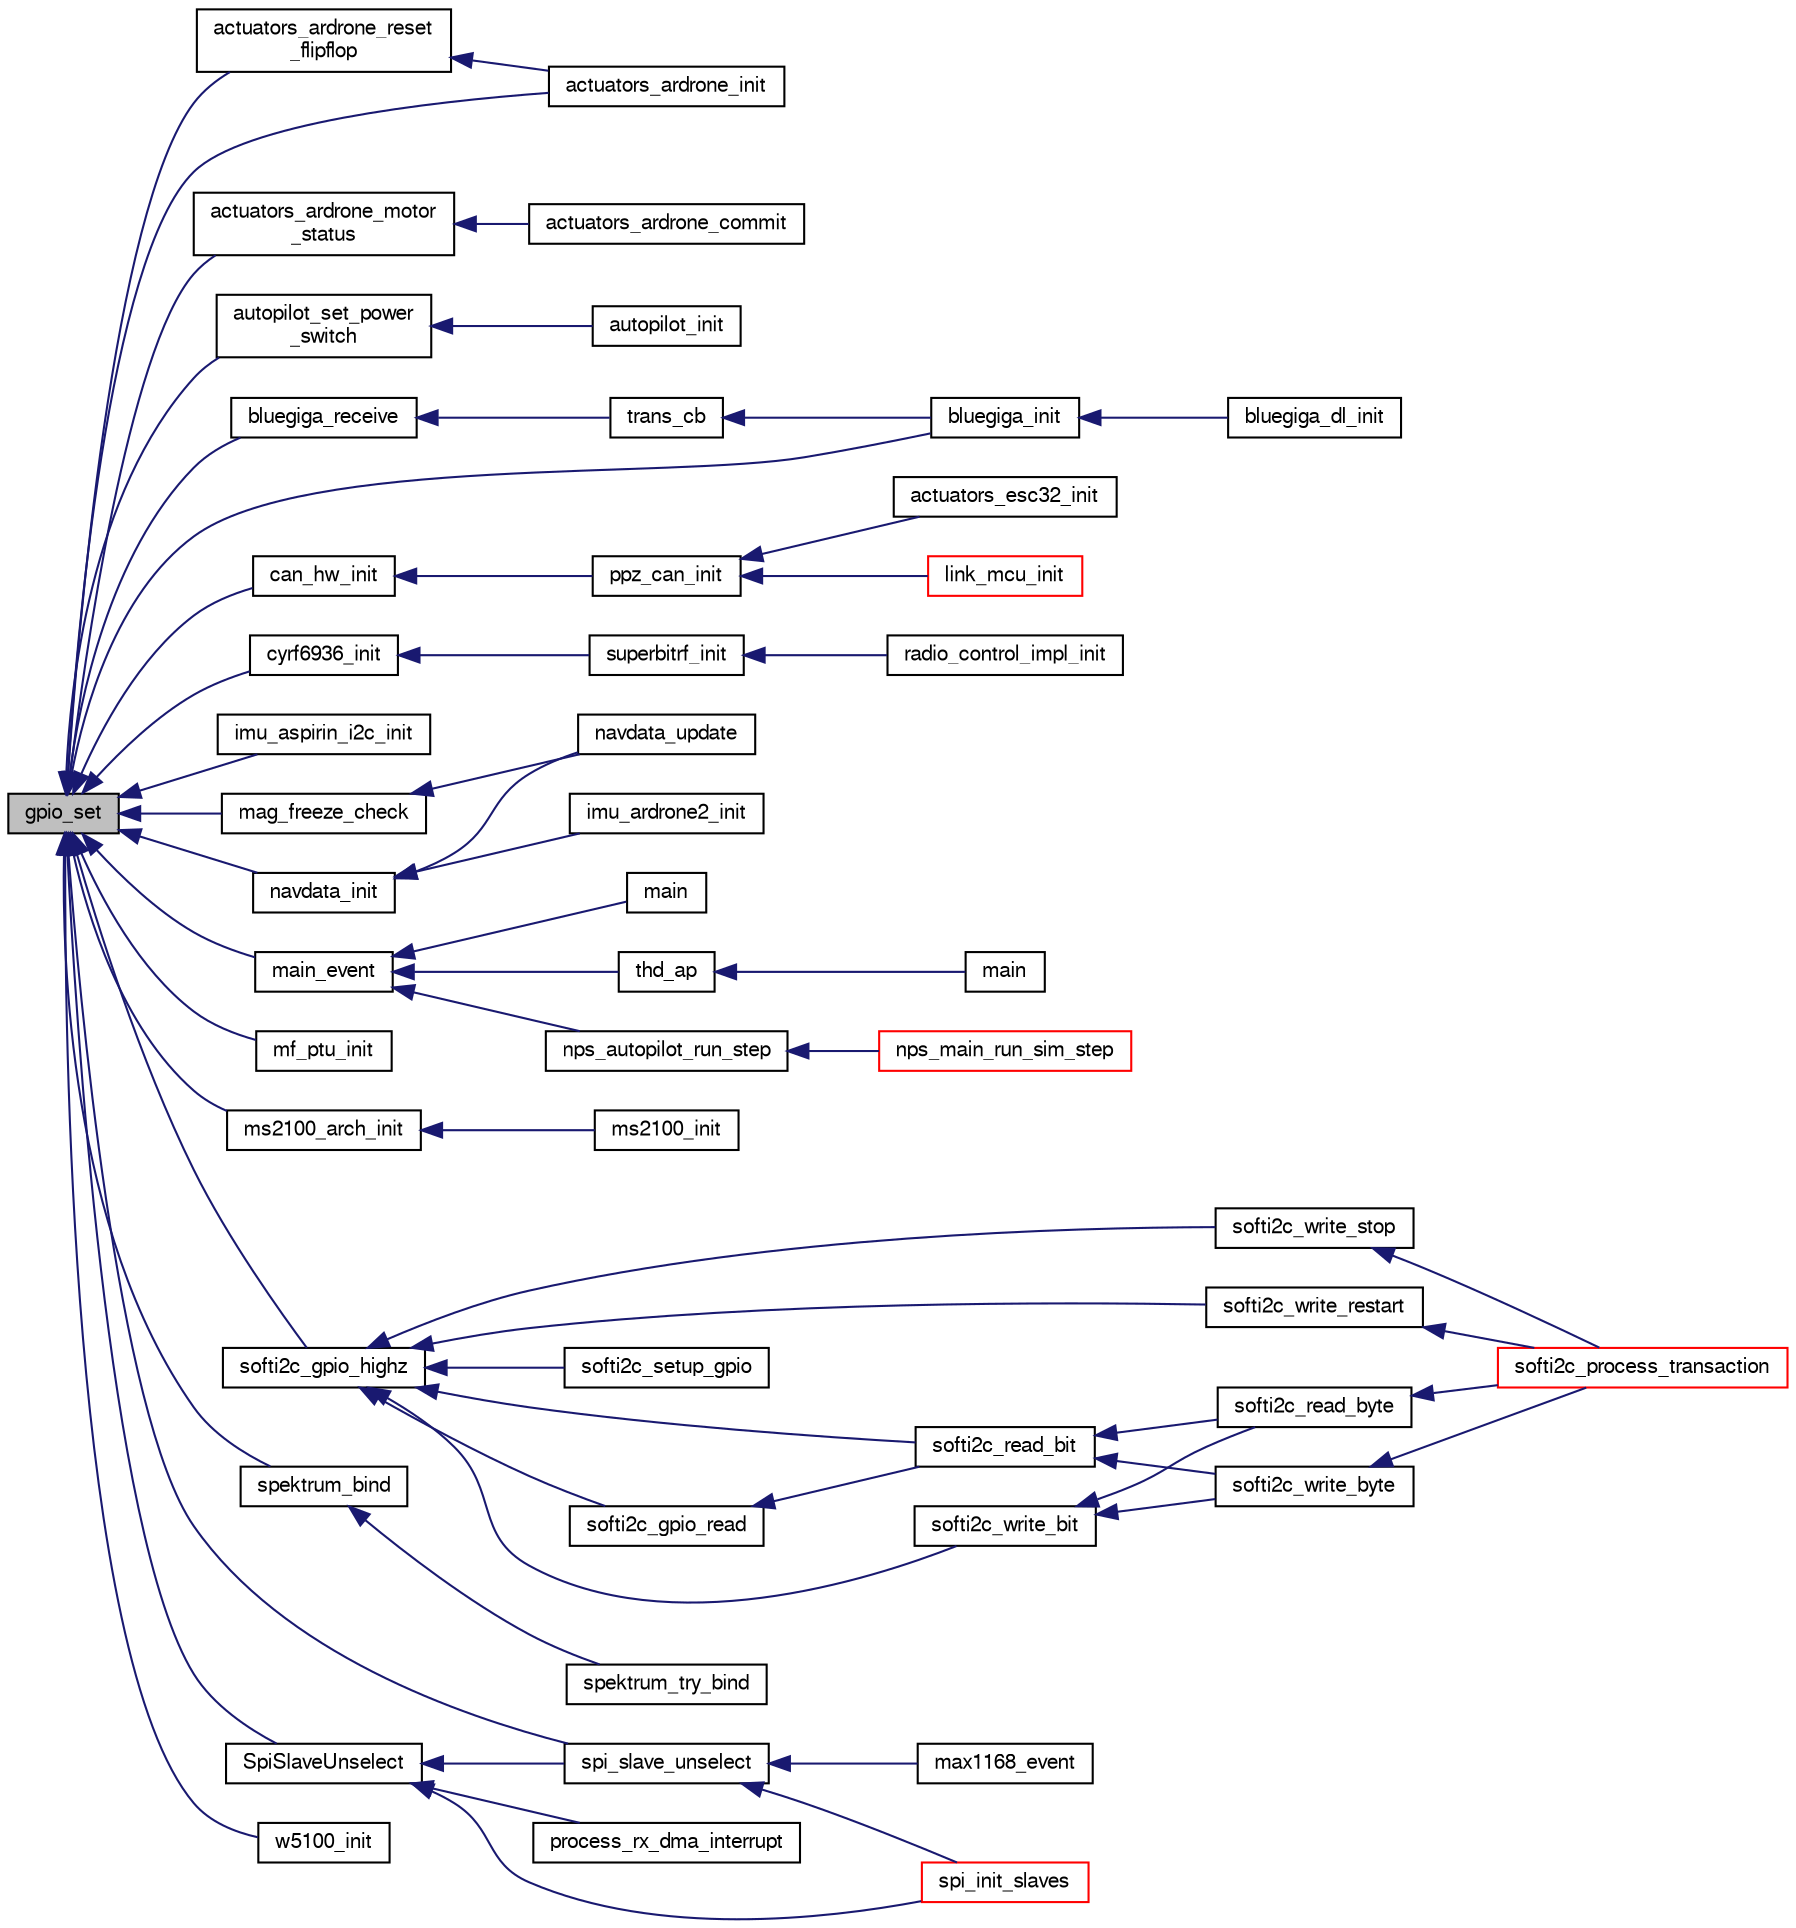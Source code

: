 digraph "gpio_set"
{
  edge [fontname="FreeSans",fontsize="10",labelfontname="FreeSans",labelfontsize="10"];
  node [fontname="FreeSans",fontsize="10",shape=record];
  rankdir="LR";
  Node1 [label="gpio_set",height=0.2,width=0.4,color="black", fillcolor="grey75", style="filled", fontcolor="black"];
  Node1 -> Node2 [dir="back",color="midnightblue",fontsize="10",style="solid",fontname="FreeSans"];
  Node2 [label="actuators_ardrone_init",height=0.2,width=0.4,color="black", fillcolor="white", style="filled",URL="$boards_2ardrone_2actuators_8h.html#a66817eeee5ae2f12c1a42abd2ff443ea"];
  Node1 -> Node3 [dir="back",color="midnightblue",fontsize="10",style="solid",fontname="FreeSans"];
  Node3 [label="actuators_ardrone_motor\l_status",height=0.2,width=0.4,color="black", fillcolor="white", style="filled",URL="$boards_2ardrone_2actuators_8c.html#ad8d796514edd55dd0f4a2134fd83f691"];
  Node3 -> Node4 [dir="back",color="midnightblue",fontsize="10",style="solid",fontname="FreeSans"];
  Node4 [label="actuators_ardrone_commit",height=0.2,width=0.4,color="black", fillcolor="white", style="filled",URL="$boards_2ardrone_2actuators_8h.html#a1e5faec000e4e1602bba080db2aec27c"];
  Node1 -> Node5 [dir="back",color="midnightblue",fontsize="10",style="solid",fontname="FreeSans"];
  Node5 [label="actuators_ardrone_reset\l_flipflop",height=0.2,width=0.4,color="black", fillcolor="white", style="filled",URL="$boards_2ardrone_2actuators_8c.html#a8643b68e3bff54891b4180367aaf4316"];
  Node5 -> Node2 [dir="back",color="midnightblue",fontsize="10",style="solid",fontname="FreeSans"];
  Node1 -> Node6 [dir="back",color="midnightblue",fontsize="10",style="solid",fontname="FreeSans"];
  Node6 [label="autopilot_set_power\l_switch",height=0.2,width=0.4,color="black", fillcolor="white", style="filled",URL="$autopilot_8h.html#ab4bfc1bc0aad4445c9c7fea0b3cd0895",tooltip="Set power switch state This will actually enable the switch if POWER_SWITCH_GPIO is defined Also prov..."];
  Node6 -> Node7 [dir="back",color="midnightblue",fontsize="10",style="solid",fontname="FreeSans"];
  Node7 [label="autopilot_init",height=0.2,width=0.4,color="black", fillcolor="white", style="filled",URL="$autopilot_8h.html#a9d3557653abfc3d4c428724b249f6d5e",tooltip="Autopilot initialization function. "];
  Node1 -> Node8 [dir="back",color="midnightblue",fontsize="10",style="solid",fontname="FreeSans"];
  Node8 [label="bluegiga_init",height=0.2,width=0.4,color="black", fillcolor="white", style="filled",URL="$bluegiga_8h.html#ac8a60ccee96fbe718a27b6194f3f14e0"];
  Node8 -> Node9 [dir="back",color="midnightblue",fontsize="10",style="solid",fontname="FreeSans"];
  Node9 [label="bluegiga_dl_init",height=0.2,width=0.4,color="black", fillcolor="white", style="filled",URL="$bluegiga__dl_8h.html#aeb085a7388c7ffe56ac4834ff104fb33",tooltip="Init function. "];
  Node1 -> Node10 [dir="back",color="midnightblue",fontsize="10",style="solid",fontname="FreeSans"];
  Node10 [label="bluegiga_receive",height=0.2,width=0.4,color="black", fillcolor="white", style="filled",URL="$bluegiga_8c.html#a50a0f979fdb5e8cb70090c6de5f203ac"];
  Node10 -> Node11 [dir="back",color="midnightblue",fontsize="10",style="solid",fontname="FreeSans"];
  Node11 [label="trans_cb",height=0.2,width=0.4,color="black", fillcolor="white", style="filled",URL="$bluegiga_8c.html#a81dec5456e47bf1870486a85600c7e1c"];
  Node11 -> Node8 [dir="back",color="midnightblue",fontsize="10",style="solid",fontname="FreeSans"];
  Node1 -> Node12 [dir="back",color="midnightblue",fontsize="10",style="solid",fontname="FreeSans"];
  Node12 [label="can_hw_init",height=0.2,width=0.4,color="black", fillcolor="white", style="filled",URL="$can__arch_8h.html#aea9abdf3d92f6edf1fbfeebec07eb2a2"];
  Node12 -> Node13 [dir="back",color="midnightblue",fontsize="10",style="solid",fontname="FreeSans"];
  Node13 [label="ppz_can_init",height=0.2,width=0.4,color="black", fillcolor="white", style="filled",URL="$can_8h.html#ac7e36a7bd650eb577df12f0437f270bc"];
  Node13 -> Node14 [dir="back",color="midnightblue",fontsize="10",style="solid",fontname="FreeSans"];
  Node14 [label="actuators_esc32_init",height=0.2,width=0.4,color="black", fillcolor="white", style="filled",URL="$actuators__esc32_8h.html#add58c115774df9caa262424894e2cf56",tooltip="Initializes the ESCs. "];
  Node13 -> Node15 [dir="back",color="midnightblue",fontsize="10",style="solid",fontname="FreeSans"];
  Node15 [label="link_mcu_init",height=0.2,width=0.4,color="red", fillcolor="white", style="filled",URL="$link__mcu__usart_8h.html#a4811adaa420099181f04d75d5ba24c25"];
  Node1 -> Node16 [dir="back",color="midnightblue",fontsize="10",style="solid",fontname="FreeSans"];
  Node16 [label="cyrf6936_init",height=0.2,width=0.4,color="black", fillcolor="white", style="filled",URL="$cyrf6936_8h.html#a27414d1e4d63182c97357b576f05b37d",tooltip="Initializing the cyrf chip. "];
  Node16 -> Node17 [dir="back",color="midnightblue",fontsize="10",style="solid",fontname="FreeSans"];
  Node17 [label="superbitrf_init",height=0.2,width=0.4,color="black", fillcolor="white", style="filled",URL="$modules_2datalink_2superbitrf_8h.html#a7b9a2741375ca1dffc4f2e6a6d7a9307",tooltip="Initialize the superbitrf. "];
  Node17 -> Node18 [dir="back",color="midnightblue",fontsize="10",style="solid",fontname="FreeSans"];
  Node18 [label="radio_control_impl_init",height=0.2,width=0.4,color="black", fillcolor="white", style="filled",URL="$superbitrf__rc_8c.html#a6ba4bebf68f7ff39f4569dfe3b1f2832",tooltip="Initialization. "];
  Node1 -> Node19 [dir="back",color="midnightblue",fontsize="10",style="solid",fontname="FreeSans"];
  Node19 [label="imu_aspirin_i2c_init",height=0.2,width=0.4,color="black", fillcolor="white", style="filled",URL="$imu__aspirin__i2c_8h.html#a3ab9581a70280ff7ce2776b7780f2e28"];
  Node1 -> Node20 [dir="back",color="midnightblue",fontsize="10",style="solid",fontname="FreeSans"];
  Node20 [label="mag_freeze_check",height=0.2,width=0.4,color="black", fillcolor="white", style="filled",URL="$navdata_8c.html#a097d40838c4d36b21635cc59b768568a",tooltip="Check if the magneto is frozen Unknown why this bug happens. "];
  Node20 -> Node21 [dir="back",color="midnightblue",fontsize="10",style="solid",fontname="FreeSans"];
  Node21 [label="navdata_update",height=0.2,width=0.4,color="black", fillcolor="white", style="filled",URL="$navdata_8h.html#aded131295af4c39b10199bae2e560438",tooltip="Update the navdata (event loop) "];
  Node1 -> Node22 [dir="back",color="midnightblue",fontsize="10",style="solid",fontname="FreeSans"];
  Node22 [label="main_event",height=0.2,width=0.4,color="black", fillcolor="white", style="filled",URL="$uart__tunnel_8c.html#a319a645047f275499aa30b0bc08c6e10"];
  Node22 -> Node23 [dir="back",color="midnightblue",fontsize="10",style="solid",fontname="FreeSans"];
  Node23 [label="main",height=0.2,width=0.4,color="black", fillcolor="white", style="filled",URL="$uart__tunnel_8c.html#a840291bc02cba5474a4cb46a9b9566fe"];
  Node22 -> Node24 [dir="back",color="midnightblue",fontsize="10",style="solid",fontname="FreeSans"];
  Node24 [label="thd_ap",height=0.2,width=0.4,color="black", fillcolor="white", style="filled",URL="$rotorcraft_2main__chibios_8c.html#a1bd1ec0fdc597d88ee659889cda25c0a"];
  Node24 -> Node25 [dir="back",color="midnightblue",fontsize="10",style="solid",fontname="FreeSans"];
  Node25 [label="main",height=0.2,width=0.4,color="black", fillcolor="white", style="filled",URL="$rotorcraft_2main__chibios_8c.html#a840291bc02cba5474a4cb46a9b9566fe",tooltip="Main function. "];
  Node22 -> Node26 [dir="back",color="midnightblue",fontsize="10",style="solid",fontname="FreeSans"];
  Node26 [label="nps_autopilot_run_step",height=0.2,width=0.4,color="black", fillcolor="white", style="filled",URL="$nps__autopilot__rotorcraft_8c.html#a12870aaa609d4860004be3cec4c8cf2a"];
  Node26 -> Node27 [dir="back",color="midnightblue",fontsize="10",style="solid",fontname="FreeSans"];
  Node27 [label="nps_main_run_sim_step",height=0.2,width=0.4,color="red", fillcolor="white", style="filled",URL="$nps__main__sitl_8c.html#a9a080385e191a932860731e6f511c775"];
  Node1 -> Node28 [dir="back",color="midnightblue",fontsize="10",style="solid",fontname="FreeSans"];
  Node28 [label="mf_ptu_init",height=0.2,width=0.4,color="black", fillcolor="white", style="filled",URL="$mf__ptu_8h.html#a0f4e02c4cf993d86c38de1bebc67fcd5",tooltip="Data acquisition module for Meteo France PTU board. "];
  Node1 -> Node29 [dir="back",color="midnightblue",fontsize="10",style="solid",fontname="FreeSans"];
  Node29 [label="ms2100_arch_init",height=0.2,width=0.4,color="black", fillcolor="white", style="filled",URL="$ms2100_8h.html#a6c42c614481a60c538d48f9ceef25132"];
  Node29 -> Node30 [dir="back",color="midnightblue",fontsize="10",style="solid",fontname="FreeSans"];
  Node30 [label="ms2100_init",height=0.2,width=0.4,color="black", fillcolor="white", style="filled",URL="$ms2100_8h.html#abd4a73602ed7661eccacb070eb07896a"];
  Node1 -> Node31 [dir="back",color="midnightblue",fontsize="10",style="solid",fontname="FreeSans"];
  Node31 [label="navdata_init",height=0.2,width=0.4,color="black", fillcolor="white", style="filled",URL="$navdata_8h.html#a74e54d7069f2ba9c8f52b8be02c16d3f",tooltip="Initialize the navdata board. "];
  Node31 -> Node21 [dir="back",color="midnightblue",fontsize="10",style="solid",fontname="FreeSans"];
  Node31 -> Node32 [dir="back",color="midnightblue",fontsize="10",style="solid",fontname="FreeSans"];
  Node32 [label="imu_ardrone2_init",height=0.2,width=0.4,color="black", fillcolor="white", style="filled",URL="$imu__ardrone2_8h.html#a64ed917b58febc5528b575b56549c9a4"];
  Node1 -> Node33 [dir="back",color="midnightblue",fontsize="10",style="solid",fontname="FreeSans"];
  Node33 [label="softi2c_gpio_highz",height=0.2,width=0.4,color="black", fillcolor="white", style="filled",URL="$softi2c_8c.html#a8743c24425fb5c7d25977071dbad70e9"];
  Node33 -> Node34 [dir="back",color="midnightblue",fontsize="10",style="solid",fontname="FreeSans"];
  Node34 [label="softi2c_gpio_read",height=0.2,width=0.4,color="black", fillcolor="white", style="filled",URL="$softi2c_8c.html#a9e7492d54676bfe31b964f2430dcbf58"];
  Node34 -> Node35 [dir="back",color="midnightblue",fontsize="10",style="solid",fontname="FreeSans"];
  Node35 [label="softi2c_read_bit",height=0.2,width=0.4,color="black", fillcolor="white", style="filled",URL="$softi2c_8c.html#a688954bbf22651068611c16ffd44abb1"];
  Node35 -> Node36 [dir="back",color="midnightblue",fontsize="10",style="solid",fontname="FreeSans"];
  Node36 [label="softi2c_write_byte",height=0.2,width=0.4,color="black", fillcolor="white", style="filled",URL="$softi2c_8c.html#aa20d39b61646e34b1eacfa85d092524e"];
  Node36 -> Node37 [dir="back",color="midnightblue",fontsize="10",style="solid",fontname="FreeSans"];
  Node37 [label="softi2c_process_transaction",height=0.2,width=0.4,color="red", fillcolor="white", style="filled",URL="$softi2c_8c.html#ad94e633dd55968bdb12b7289d2e85d0f"];
  Node35 -> Node38 [dir="back",color="midnightblue",fontsize="10",style="solid",fontname="FreeSans"];
  Node38 [label="softi2c_read_byte",height=0.2,width=0.4,color="black", fillcolor="white", style="filled",URL="$softi2c_8c.html#af53603cab17d074df7f2daea8826e423"];
  Node38 -> Node37 [dir="back",color="midnightblue",fontsize="10",style="solid",fontname="FreeSans"];
  Node33 -> Node39 [dir="back",color="midnightblue",fontsize="10",style="solid",fontname="FreeSans"];
  Node39 [label="softi2c_setup_gpio",height=0.2,width=0.4,color="black", fillcolor="white", style="filled",URL="$softi2c_8c.html#aa853ffab24fb8f7d390aab2cf94136e9"];
  Node33 -> Node40 [dir="back",color="midnightblue",fontsize="10",style="solid",fontname="FreeSans"];
  Node40 [label="softi2c_write_bit",height=0.2,width=0.4,color="black", fillcolor="white", style="filled",URL="$softi2c_8c.html#aadbee361430868c06c776b2f2e5ad29f"];
  Node40 -> Node36 [dir="back",color="midnightblue",fontsize="10",style="solid",fontname="FreeSans"];
  Node40 -> Node38 [dir="back",color="midnightblue",fontsize="10",style="solid",fontname="FreeSans"];
  Node33 -> Node35 [dir="back",color="midnightblue",fontsize="10",style="solid",fontname="FreeSans"];
  Node33 -> Node41 [dir="back",color="midnightblue",fontsize="10",style="solid",fontname="FreeSans"];
  Node41 [label="softi2c_write_restart",height=0.2,width=0.4,color="black", fillcolor="white", style="filled",URL="$softi2c_8c.html#a0a290bb3e426004548796dc35f433b39"];
  Node41 -> Node37 [dir="back",color="midnightblue",fontsize="10",style="solid",fontname="FreeSans"];
  Node33 -> Node42 [dir="back",color="midnightblue",fontsize="10",style="solid",fontname="FreeSans"];
  Node42 [label="softi2c_write_stop",height=0.2,width=0.4,color="black", fillcolor="white", style="filled",URL="$softi2c_8c.html#aec892d5f421d666723fb58c9132e7088"];
  Node42 -> Node37 [dir="back",color="midnightblue",fontsize="10",style="solid",fontname="FreeSans"];
  Node1 -> Node43 [dir="back",color="midnightblue",fontsize="10",style="solid",fontname="FreeSans"];
  Node43 [label="spektrum_bind",height=0.2,width=0.4,color="black", fillcolor="white", style="filled",URL="$spektrum_8c.html#a54e0139c0e2182636d7daccd49cb4a24",tooltip="This function puts the satellite in binding mode. "];
  Node43 -> Node44 [dir="back",color="midnightblue",fontsize="10",style="solid",fontname="FreeSans"];
  Node44 [label="spektrum_try_bind",height=0.2,width=0.4,color="black", fillcolor="white", style="filled",URL="$spektrum_8c.html#aff8033ce4ec3eca45caafb45d2ba6760"];
  Node1 -> Node45 [dir="back",color="midnightblue",fontsize="10",style="solid",fontname="FreeSans"];
  Node45 [label="spi_slave_unselect",height=0.2,width=0.4,color="black", fillcolor="white", style="filled",URL="$group__spi.html#ga99507da72932c02e5d8daf9a7170ed69",tooltip="Unselect a slave. "];
  Node45 -> Node46 [dir="back",color="midnightblue",fontsize="10",style="solid",fontname="FreeSans"];
  Node46 [label="spi_init_slaves",height=0.2,width=0.4,color="red", fillcolor="white", style="filled",URL="$group__spi.html#gafc9125c5764a6749703ae4f1303a16f3",tooltip="Initialize all used slaves and unselect them. "];
  Node45 -> Node47 [dir="back",color="midnightblue",fontsize="10",style="solid",fontname="FreeSans"];
  Node47 [label="max1168_event",height=0.2,width=0.4,color="black", fillcolor="white", style="filled",URL="$max1168_8h.html#a957376acfc8fbd7b917f20a18e6c5a6c"];
  Node1 -> Node48 [dir="back",color="midnightblue",fontsize="10",style="solid",fontname="FreeSans"];
  Node48 [label="SpiSlaveUnselect",height=0.2,width=0.4,color="black", fillcolor="white", style="filled",URL="$stm32_2mcu__periph_2spi__arch_8c.html#af3a0a783f898c0211f2c0e5498c746a0"];
  Node48 -> Node45 [dir="back",color="midnightblue",fontsize="10",style="solid",fontname="FreeSans"];
  Node48 -> Node46 [dir="back",color="midnightblue",fontsize="10",style="solid",fontname="FreeSans"];
  Node48 -> Node49 [dir="back",color="midnightblue",fontsize="10",style="solid",fontname="FreeSans"];
  Node49 [label="process_rx_dma_interrupt",height=0.2,width=0.4,color="black", fillcolor="white", style="filled",URL="$stm32_2mcu__periph_2spi__arch_8c.html#ad55db59fe845c613959d0fe874905e5d",tooltip="Processing done after rx completes. "];
  Node1 -> Node50 [dir="back",color="midnightblue",fontsize="10",style="solid",fontname="FreeSans"];
  Node50 [label="w5100_init",height=0.2,width=0.4,color="black", fillcolor="white", style="filled",URL="$w5100_8h.html#a3a4ec6731e43710788d3e51f7749259c"];
}
